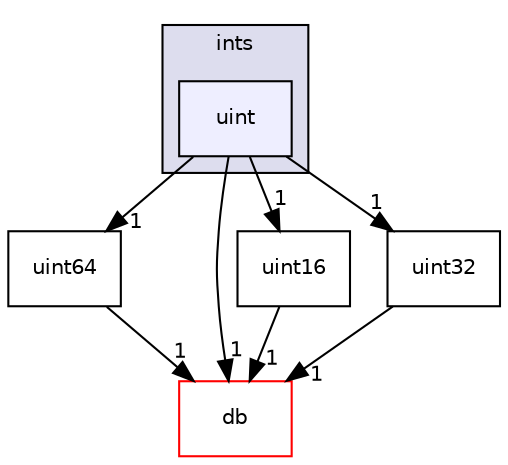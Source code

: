 digraph "src/OpenFOAM/primitives/ints/uint" {
  bgcolor=transparent;
  compound=true
  node [ fontsize="10", fontname="Helvetica"];
  edge [ labelfontsize="10", labelfontname="Helvetica"];
  subgraph clusterdir_086c067a0e64eeb439d30ae0c44248d8 {
    graph [ bgcolor="#ddddee", pencolor="black", label="ints" fontname="Helvetica", fontsize="10", URL="dir_086c067a0e64eeb439d30ae0c44248d8.html"]
  dir_4d33ca7cf0ff85b2eb8bfb5d6cfabd05 [shape=box, label="uint", style="filled", fillcolor="#eeeeff", pencolor="black", URL="dir_4d33ca7cf0ff85b2eb8bfb5d6cfabd05.html"];
  }
  dir_46c7ca2a0f9f6b4707532c3ece9fa7cc [shape=box label="uint64" URL="dir_46c7ca2a0f9f6b4707532c3ece9fa7cc.html"];
  dir_63c634f7a7cfd679ac26c67fb30fc32f [shape=box label="db" color="red" URL="dir_63c634f7a7cfd679ac26c67fb30fc32f.html"];
  dir_9763d0f33c09e121da681e9582ebdf2b [shape=box label="uint16" URL="dir_9763d0f33c09e121da681e9582ebdf2b.html"];
  dir_2d1f6df359db3d33298334ce9d620e9b [shape=box label="uint32" URL="dir_2d1f6df359db3d33298334ce9d620e9b.html"];
  dir_46c7ca2a0f9f6b4707532c3ece9fa7cc->dir_63c634f7a7cfd679ac26c67fb30fc32f [headlabel="1", labeldistance=1.5 headhref="dir_002687_002218.html"];
  dir_9763d0f33c09e121da681e9582ebdf2b->dir_63c634f7a7cfd679ac26c67fb30fc32f [headlabel="1", labeldistance=1.5 headhref="dir_002685_002218.html"];
  dir_4d33ca7cf0ff85b2eb8bfb5d6cfabd05->dir_46c7ca2a0f9f6b4707532c3ece9fa7cc [headlabel="1", labeldistance=1.5 headhref="dir_002684_002687.html"];
  dir_4d33ca7cf0ff85b2eb8bfb5d6cfabd05->dir_63c634f7a7cfd679ac26c67fb30fc32f [headlabel="1", labeldistance=1.5 headhref="dir_002684_002218.html"];
  dir_4d33ca7cf0ff85b2eb8bfb5d6cfabd05->dir_9763d0f33c09e121da681e9582ebdf2b [headlabel="1", labeldistance=1.5 headhref="dir_002684_002685.html"];
  dir_4d33ca7cf0ff85b2eb8bfb5d6cfabd05->dir_2d1f6df359db3d33298334ce9d620e9b [headlabel="1", labeldistance=1.5 headhref="dir_002684_002686.html"];
  dir_2d1f6df359db3d33298334ce9d620e9b->dir_63c634f7a7cfd679ac26c67fb30fc32f [headlabel="1", labeldistance=1.5 headhref="dir_002686_002218.html"];
}
